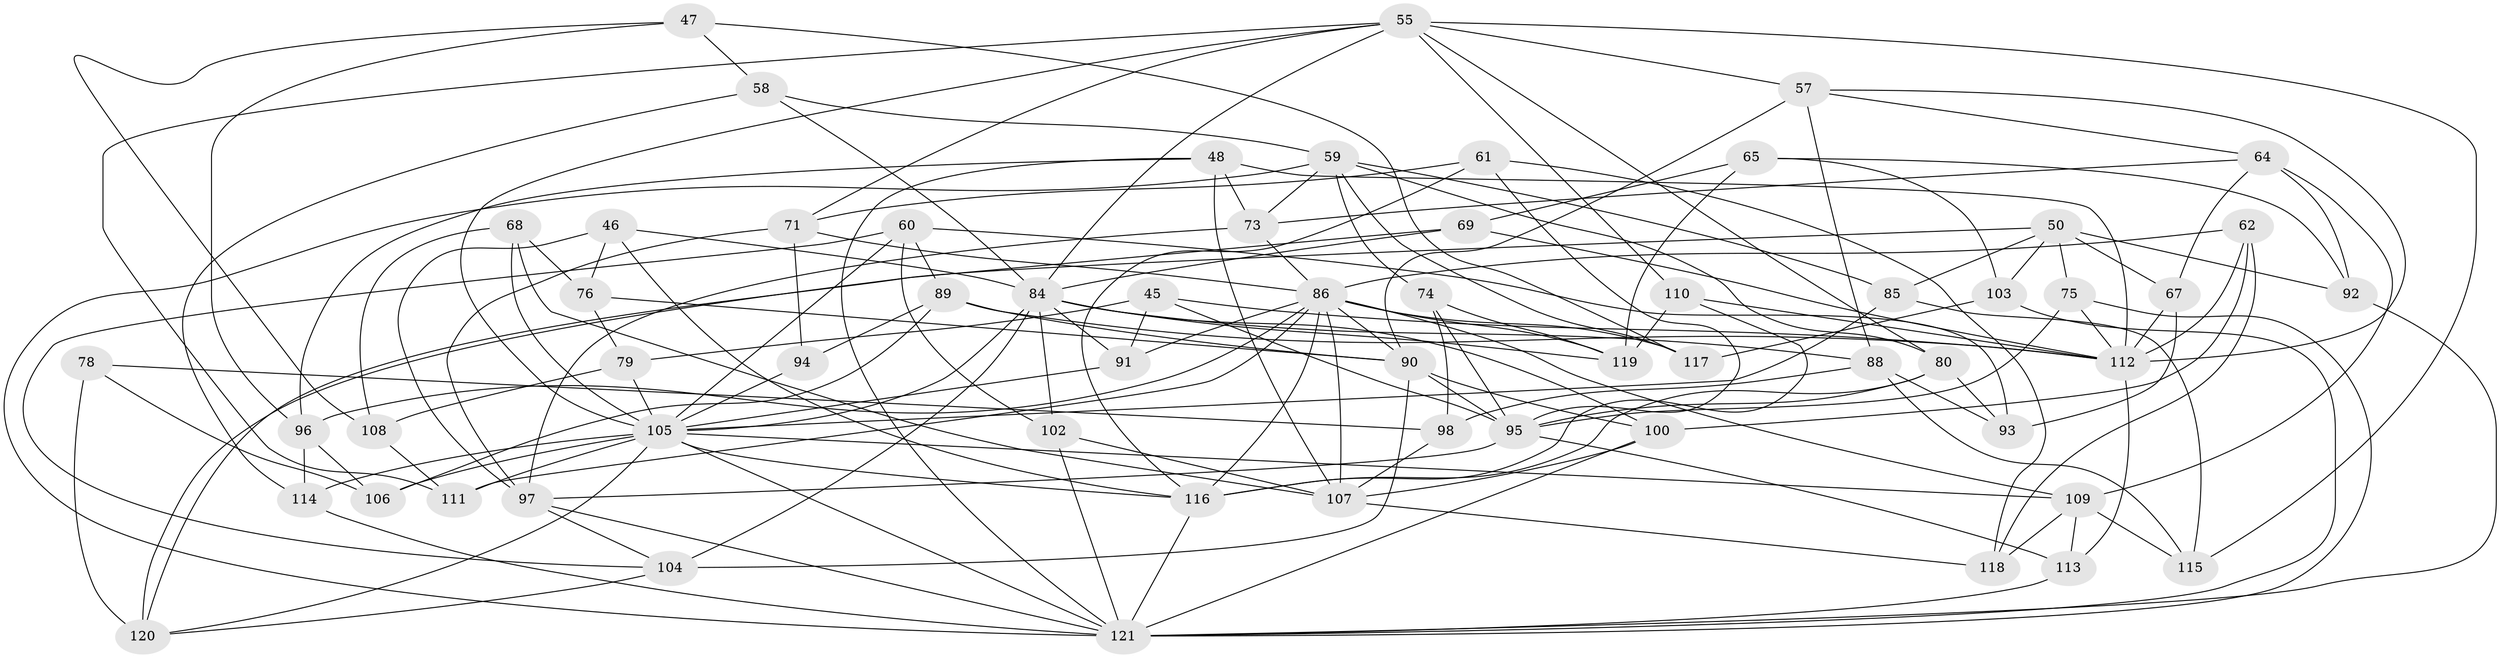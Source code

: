 // original degree distribution, {4: 1.0}
// Generated by graph-tools (version 1.1) at 2025/58/03/09/25 04:58:44]
// undirected, 60 vertices, 159 edges
graph export_dot {
graph [start="1"]
  node [color=gray90,style=filled];
  45;
  46;
  47;
  48 [super="+5"];
  50 [super="+42"];
  55 [super="+31"];
  57 [super="+11"];
  58;
  59 [super="+56"];
  60 [super="+9"];
  61;
  62;
  64 [super="+17"];
  65;
  67;
  68;
  69;
  71 [super="+51"];
  73 [super="+70"];
  74;
  75;
  76;
  78;
  79;
  80 [super="+16"];
  84 [super="+14+26"];
  85;
  86 [super="+12+82+39+22"];
  88 [super="+8"];
  89 [super="+40"];
  90 [super="+15+25+72"];
  91;
  92 [super="+83"];
  93;
  94;
  95 [super="+87"];
  96 [super="+2"];
  97 [super="+24"];
  98;
  100 [super="+63"];
  102;
  103;
  104 [super="+33+53"];
  105 [super="+6+36+44+77"];
  106;
  107 [super="+21+35"];
  108;
  109 [super="+99"];
  110;
  111;
  112 [super="+30+101+38"];
  113;
  114 [super="+81"];
  115;
  116 [super="+1+54"];
  117;
  118;
  119 [super="+49"];
  120 [super="+43"];
  121 [super="+7+23+18+34+37"];
  45 -- 79;
  45 -- 91;
  45 -- 95;
  45 -- 112;
  46 -- 76;
  46 -- 116;
  46 -- 84;
  46 -- 97;
  47 -- 117;
  47 -- 58;
  47 -- 108;
  47 -- 96;
  48 -- 96;
  48 -- 73 [weight=2];
  48 -- 121;
  48 -- 107;
  48 -- 112;
  50 -- 67;
  50 -- 103;
  50 -- 92;
  50 -- 120;
  50 -- 75;
  50 -- 85;
  55 -- 115;
  55 -- 110;
  55 -- 84;
  55 -- 80;
  55 -- 71;
  55 -- 105;
  55 -- 57;
  55 -- 111;
  57 -- 88 [weight=2];
  57 -- 90;
  57 -- 64;
  57 -- 112;
  58 -- 114;
  58 -- 84;
  58 -- 59;
  59 -- 80 [weight=2];
  59 -- 73;
  59 -- 74;
  59 -- 85;
  59 -- 117;
  59 -- 121;
  60 -- 104 [weight=2];
  60 -- 93;
  60 -- 89;
  60 -- 102;
  60 -- 105;
  61 -- 118;
  61 -- 116;
  61 -- 71;
  61 -- 95;
  62 -- 118;
  62 -- 86;
  62 -- 100;
  62 -- 112;
  64 -- 92 [weight=2];
  64 -- 67;
  64 -- 73;
  64 -- 109;
  65 -- 92;
  65 -- 103;
  65 -- 69;
  65 -- 119;
  67 -- 93;
  67 -- 112;
  68 -- 107;
  68 -- 76;
  68 -- 108;
  68 -- 105;
  69 -- 84;
  69 -- 120;
  69 -- 112;
  71 -- 94;
  71 -- 97 [weight=2];
  71 -- 86;
  73 -- 86;
  73 -- 97;
  74 -- 119;
  74 -- 98;
  74 -- 95;
  75 -- 121;
  75 -- 95;
  75 -- 112;
  76 -- 79;
  76 -- 90;
  78 -- 98;
  78 -- 106;
  78 -- 120 [weight=2];
  79 -- 108;
  79 -- 105;
  80 -- 116 [weight=2];
  80 -- 93;
  80 -- 95 [weight=2];
  84 -- 104 [weight=2];
  84 -- 100;
  84 -- 102;
  84 -- 119;
  84 -- 88;
  84 -- 91;
  84 -- 105;
  85 -- 115;
  85 -- 105;
  86 -- 91;
  86 -- 111;
  86 -- 96;
  86 -- 116;
  86 -- 117;
  86 -- 109 [weight=2];
  86 -- 119 [weight=2];
  86 -- 90 [weight=2];
  86 -- 107 [weight=2];
  88 -- 93;
  88 -- 98;
  88 -- 115;
  89 -- 94 [weight=2];
  89 -- 112;
  89 -- 106;
  89 -- 90;
  90 -- 95 [weight=2];
  90 -- 104;
  90 -- 100 [weight=2];
  91 -- 105;
  92 -- 121 [weight=2];
  94 -- 105;
  95 -- 113;
  95 -- 97;
  96 -- 114 [weight=2];
  96 -- 106;
  97 -- 104 [weight=2];
  97 -- 121;
  98 -- 107;
  100 -- 107;
  100 -- 121;
  102 -- 121;
  102 -- 107;
  103 -- 117;
  103 -- 121;
  104 -- 120;
  105 -- 121;
  105 -- 109 [weight=2];
  105 -- 116;
  105 -- 106;
  105 -- 111;
  105 -- 114;
  105 -- 120;
  107 -- 118;
  108 -- 111;
  109 -- 115;
  109 -- 118;
  109 -- 113;
  110 -- 116;
  110 -- 119;
  110 -- 112;
  112 -- 113;
  113 -- 121;
  114 -- 121 [weight=2];
  116 -- 121;
}
